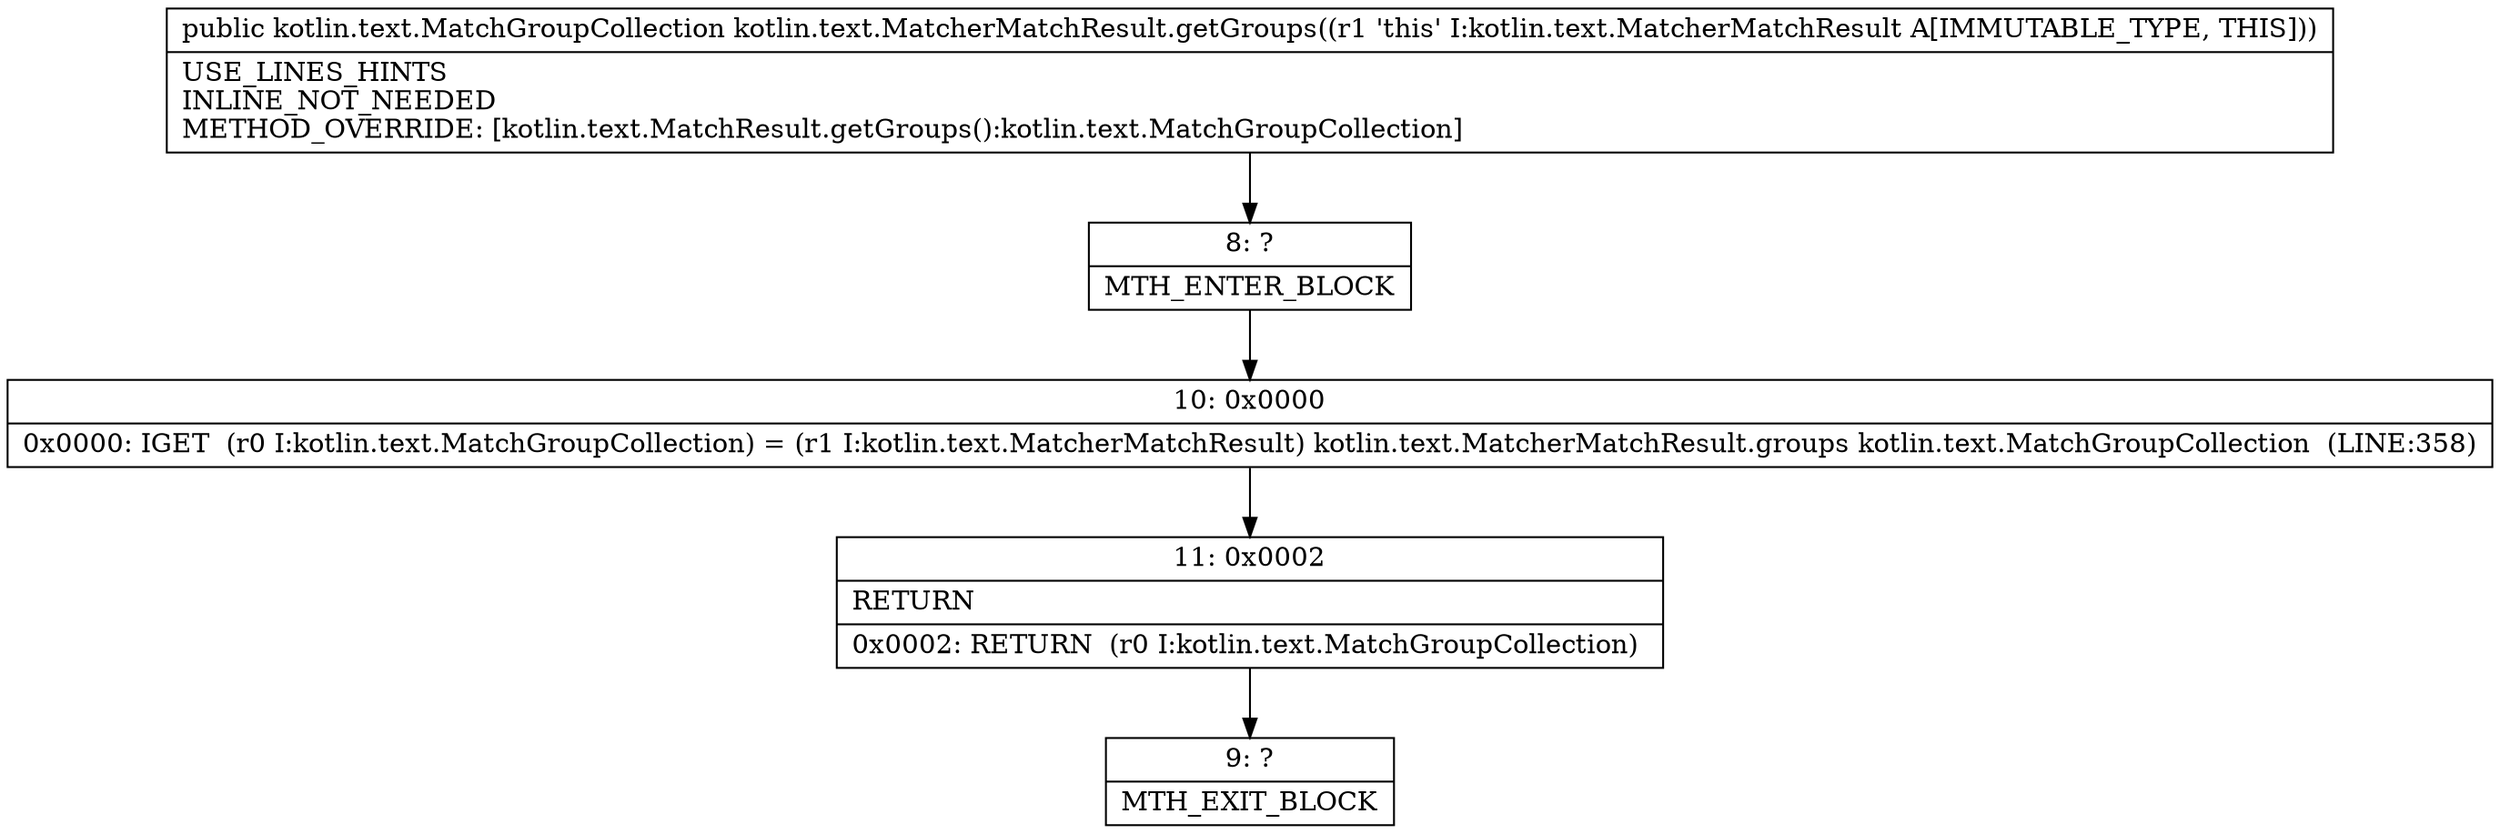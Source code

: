 digraph "CFG forkotlin.text.MatcherMatchResult.getGroups()Lkotlin\/text\/MatchGroupCollection;" {
Node_8 [shape=record,label="{8\:\ ?|MTH_ENTER_BLOCK\l}"];
Node_10 [shape=record,label="{10\:\ 0x0000|0x0000: IGET  (r0 I:kotlin.text.MatchGroupCollection) = (r1 I:kotlin.text.MatcherMatchResult) kotlin.text.MatcherMatchResult.groups kotlin.text.MatchGroupCollection  (LINE:358)\l}"];
Node_11 [shape=record,label="{11\:\ 0x0002|RETURN\l|0x0002: RETURN  (r0 I:kotlin.text.MatchGroupCollection) \l}"];
Node_9 [shape=record,label="{9\:\ ?|MTH_EXIT_BLOCK\l}"];
MethodNode[shape=record,label="{public kotlin.text.MatchGroupCollection kotlin.text.MatcherMatchResult.getGroups((r1 'this' I:kotlin.text.MatcherMatchResult A[IMMUTABLE_TYPE, THIS]))  | USE_LINES_HINTS\lINLINE_NOT_NEEDED\lMETHOD_OVERRIDE: [kotlin.text.MatchResult.getGroups():kotlin.text.MatchGroupCollection]\l}"];
MethodNode -> Node_8;Node_8 -> Node_10;
Node_10 -> Node_11;
Node_11 -> Node_9;
}

